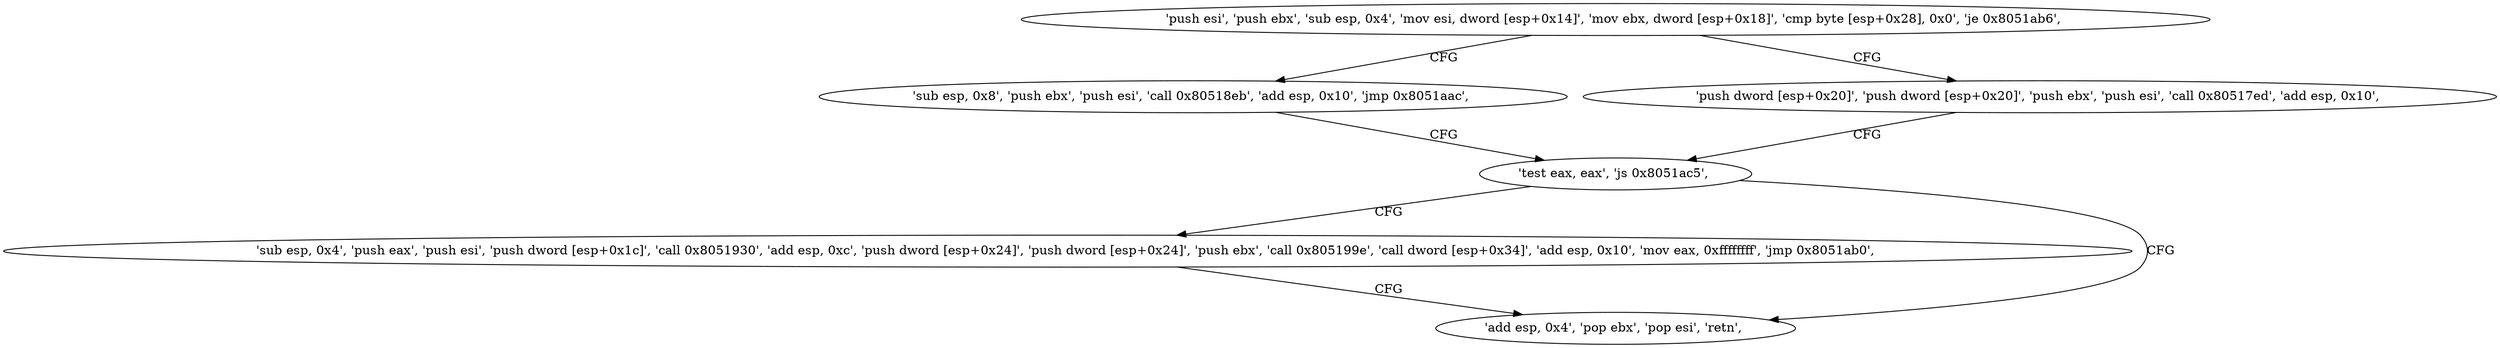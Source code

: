 digraph "func" {
"134552198" [label = "'push esi', 'push ebx', 'sub esp, 0x4', 'mov esi, dword [esp+0x14]', 'mov ebx, dword [esp+0x18]', 'cmp byte [esp+0x28], 0x0', 'je 0x8051ab6', " ]
"134552246" [label = "'sub esp, 0x8', 'push ebx', 'push esi', 'call 0x80518eb', 'add esp, 0x10', 'jmp 0x8051aac', " ]
"134552218" [label = "'push dword [esp+0x20]', 'push dword [esp+0x20]', 'push ebx', 'push esi', 'call 0x80517ed', 'add esp, 0x10', " ]
"134552236" [label = "'test eax, eax', 'js 0x8051ac5', " ]
"134552261" [label = "'sub esp, 0x4', 'push eax', 'push esi', 'push dword [esp+0x1c]', 'call 0x8051930', 'add esp, 0xc', 'push dword [esp+0x24]', 'push dword [esp+0x24]', 'push ebx', 'call 0x805199e', 'call dword [esp+0x34]', 'add esp, 0x10', 'mov eax, 0xffffffff', 'jmp 0x8051ab0', " ]
"134552240" [label = "'add esp, 0x4', 'pop ebx', 'pop esi', 'retn', " ]
"134552198" -> "134552246" [ label = "CFG" ]
"134552198" -> "134552218" [ label = "CFG" ]
"134552246" -> "134552236" [ label = "CFG" ]
"134552218" -> "134552236" [ label = "CFG" ]
"134552236" -> "134552261" [ label = "CFG" ]
"134552236" -> "134552240" [ label = "CFG" ]
"134552261" -> "134552240" [ label = "CFG" ]
}
